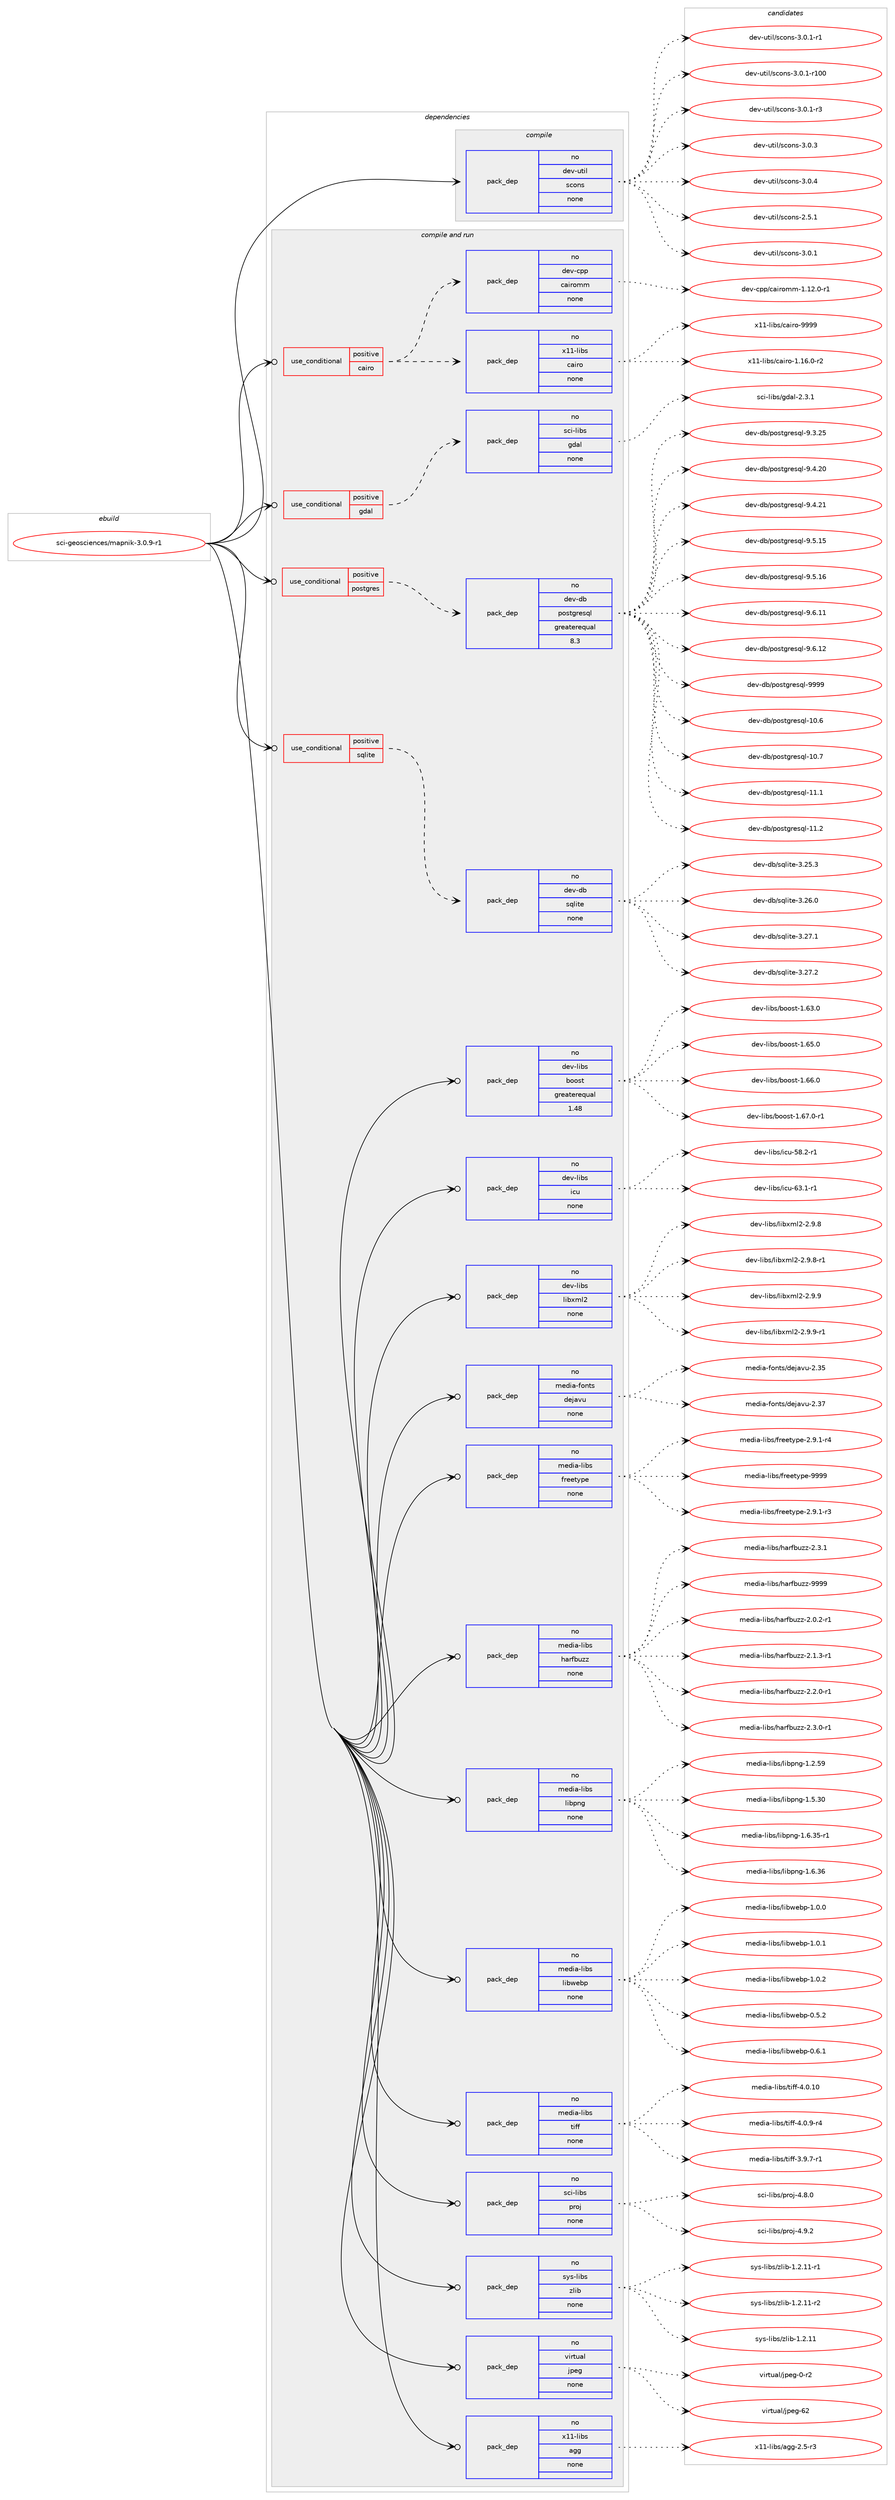 digraph prolog {

# *************
# Graph options
# *************

newrank=true;
concentrate=true;
compound=true;
graph [rankdir=LR,fontname=Helvetica,fontsize=10,ranksep=1.5];#, ranksep=2.5, nodesep=0.2];
edge  [arrowhead=vee];
node  [fontname=Helvetica,fontsize=10];

# **********
# The ebuild
# **********

subgraph cluster_leftcol {
color=gray;
rank=same;
label=<<i>ebuild</i>>;
id [label="sci-geosciences/mapnik-3.0.9-r1", color=red, width=4, href="../sci-geosciences/mapnik-3.0.9-r1.svg"];
}

# ****************
# The dependencies
# ****************

subgraph cluster_midcol {
color=gray;
label=<<i>dependencies</i>>;
subgraph cluster_compile {
fillcolor="#eeeeee";
style=filled;
label=<<i>compile</i>>;
subgraph pack1210472 {
dependency1691012 [label=<<TABLE BORDER="0" CELLBORDER="1" CELLSPACING="0" CELLPADDING="4" WIDTH="220"><TR><TD ROWSPAN="6" CELLPADDING="30">pack_dep</TD></TR><TR><TD WIDTH="110">no</TD></TR><TR><TD>dev-util</TD></TR><TR><TD>scons</TD></TR><TR><TD>none</TD></TR><TR><TD></TD></TR></TABLE>>, shape=none, color=blue];
}
id:e -> dependency1691012:w [weight=20,style="solid",arrowhead="vee"];
}
subgraph cluster_compileandrun {
fillcolor="#eeeeee";
style=filled;
label=<<i>compile and run</i>>;
subgraph cond452834 {
dependency1691013 [label=<<TABLE BORDER="0" CELLBORDER="1" CELLSPACING="0" CELLPADDING="4"><TR><TD ROWSPAN="3" CELLPADDING="10">use_conditional</TD></TR><TR><TD>positive</TD></TR><TR><TD>cairo</TD></TR></TABLE>>, shape=none, color=red];
subgraph pack1210473 {
dependency1691014 [label=<<TABLE BORDER="0" CELLBORDER="1" CELLSPACING="0" CELLPADDING="4" WIDTH="220"><TR><TD ROWSPAN="6" CELLPADDING="30">pack_dep</TD></TR><TR><TD WIDTH="110">no</TD></TR><TR><TD>x11-libs</TD></TR><TR><TD>cairo</TD></TR><TR><TD>none</TD></TR><TR><TD></TD></TR></TABLE>>, shape=none, color=blue];
}
dependency1691013:e -> dependency1691014:w [weight=20,style="dashed",arrowhead="vee"];
subgraph pack1210474 {
dependency1691015 [label=<<TABLE BORDER="0" CELLBORDER="1" CELLSPACING="0" CELLPADDING="4" WIDTH="220"><TR><TD ROWSPAN="6" CELLPADDING="30">pack_dep</TD></TR><TR><TD WIDTH="110">no</TD></TR><TR><TD>dev-cpp</TD></TR><TR><TD>cairomm</TD></TR><TR><TD>none</TD></TR><TR><TD></TD></TR></TABLE>>, shape=none, color=blue];
}
dependency1691013:e -> dependency1691015:w [weight=20,style="dashed",arrowhead="vee"];
}
id:e -> dependency1691013:w [weight=20,style="solid",arrowhead="odotvee"];
subgraph cond452835 {
dependency1691016 [label=<<TABLE BORDER="0" CELLBORDER="1" CELLSPACING="0" CELLPADDING="4"><TR><TD ROWSPAN="3" CELLPADDING="10">use_conditional</TD></TR><TR><TD>positive</TD></TR><TR><TD>gdal</TD></TR></TABLE>>, shape=none, color=red];
subgraph pack1210475 {
dependency1691017 [label=<<TABLE BORDER="0" CELLBORDER="1" CELLSPACING="0" CELLPADDING="4" WIDTH="220"><TR><TD ROWSPAN="6" CELLPADDING="30">pack_dep</TD></TR><TR><TD WIDTH="110">no</TD></TR><TR><TD>sci-libs</TD></TR><TR><TD>gdal</TD></TR><TR><TD>none</TD></TR><TR><TD></TD></TR></TABLE>>, shape=none, color=blue];
}
dependency1691016:e -> dependency1691017:w [weight=20,style="dashed",arrowhead="vee"];
}
id:e -> dependency1691016:w [weight=20,style="solid",arrowhead="odotvee"];
subgraph cond452836 {
dependency1691018 [label=<<TABLE BORDER="0" CELLBORDER="1" CELLSPACING="0" CELLPADDING="4"><TR><TD ROWSPAN="3" CELLPADDING="10">use_conditional</TD></TR><TR><TD>positive</TD></TR><TR><TD>postgres</TD></TR></TABLE>>, shape=none, color=red];
subgraph pack1210476 {
dependency1691019 [label=<<TABLE BORDER="0" CELLBORDER="1" CELLSPACING="0" CELLPADDING="4" WIDTH="220"><TR><TD ROWSPAN="6" CELLPADDING="30">pack_dep</TD></TR><TR><TD WIDTH="110">no</TD></TR><TR><TD>dev-db</TD></TR><TR><TD>postgresql</TD></TR><TR><TD>greaterequal</TD></TR><TR><TD>8.3</TD></TR></TABLE>>, shape=none, color=blue];
}
dependency1691018:e -> dependency1691019:w [weight=20,style="dashed",arrowhead="vee"];
}
id:e -> dependency1691018:w [weight=20,style="solid",arrowhead="odotvee"];
subgraph cond452837 {
dependency1691020 [label=<<TABLE BORDER="0" CELLBORDER="1" CELLSPACING="0" CELLPADDING="4"><TR><TD ROWSPAN="3" CELLPADDING="10">use_conditional</TD></TR><TR><TD>positive</TD></TR><TR><TD>sqlite</TD></TR></TABLE>>, shape=none, color=red];
subgraph pack1210477 {
dependency1691021 [label=<<TABLE BORDER="0" CELLBORDER="1" CELLSPACING="0" CELLPADDING="4" WIDTH="220"><TR><TD ROWSPAN="6" CELLPADDING="30">pack_dep</TD></TR><TR><TD WIDTH="110">no</TD></TR><TR><TD>dev-db</TD></TR><TR><TD>sqlite</TD></TR><TR><TD>none</TD></TR><TR><TD></TD></TR></TABLE>>, shape=none, color=blue];
}
dependency1691020:e -> dependency1691021:w [weight=20,style="dashed",arrowhead="vee"];
}
id:e -> dependency1691020:w [weight=20,style="solid",arrowhead="odotvee"];
subgraph pack1210478 {
dependency1691022 [label=<<TABLE BORDER="0" CELLBORDER="1" CELLSPACING="0" CELLPADDING="4" WIDTH="220"><TR><TD ROWSPAN="6" CELLPADDING="30">pack_dep</TD></TR><TR><TD WIDTH="110">no</TD></TR><TR><TD>dev-libs</TD></TR><TR><TD>boost</TD></TR><TR><TD>greaterequal</TD></TR><TR><TD>1.48</TD></TR></TABLE>>, shape=none, color=blue];
}
id:e -> dependency1691022:w [weight=20,style="solid",arrowhead="odotvee"];
subgraph pack1210479 {
dependency1691023 [label=<<TABLE BORDER="0" CELLBORDER="1" CELLSPACING="0" CELLPADDING="4" WIDTH="220"><TR><TD ROWSPAN="6" CELLPADDING="30">pack_dep</TD></TR><TR><TD WIDTH="110">no</TD></TR><TR><TD>dev-libs</TD></TR><TR><TD>icu</TD></TR><TR><TD>none</TD></TR><TR><TD></TD></TR></TABLE>>, shape=none, color=blue];
}
id:e -> dependency1691023:w [weight=20,style="solid",arrowhead="odotvee"];
subgraph pack1210480 {
dependency1691024 [label=<<TABLE BORDER="0" CELLBORDER="1" CELLSPACING="0" CELLPADDING="4" WIDTH="220"><TR><TD ROWSPAN="6" CELLPADDING="30">pack_dep</TD></TR><TR><TD WIDTH="110">no</TD></TR><TR><TD>dev-libs</TD></TR><TR><TD>libxml2</TD></TR><TR><TD>none</TD></TR><TR><TD></TD></TR></TABLE>>, shape=none, color=blue];
}
id:e -> dependency1691024:w [weight=20,style="solid",arrowhead="odotvee"];
subgraph pack1210481 {
dependency1691025 [label=<<TABLE BORDER="0" CELLBORDER="1" CELLSPACING="0" CELLPADDING="4" WIDTH="220"><TR><TD ROWSPAN="6" CELLPADDING="30">pack_dep</TD></TR><TR><TD WIDTH="110">no</TD></TR><TR><TD>media-fonts</TD></TR><TR><TD>dejavu</TD></TR><TR><TD>none</TD></TR><TR><TD></TD></TR></TABLE>>, shape=none, color=blue];
}
id:e -> dependency1691025:w [weight=20,style="solid",arrowhead="odotvee"];
subgraph pack1210482 {
dependency1691026 [label=<<TABLE BORDER="0" CELLBORDER="1" CELLSPACING="0" CELLPADDING="4" WIDTH="220"><TR><TD ROWSPAN="6" CELLPADDING="30">pack_dep</TD></TR><TR><TD WIDTH="110">no</TD></TR><TR><TD>media-libs</TD></TR><TR><TD>freetype</TD></TR><TR><TD>none</TD></TR><TR><TD></TD></TR></TABLE>>, shape=none, color=blue];
}
id:e -> dependency1691026:w [weight=20,style="solid",arrowhead="odotvee"];
subgraph pack1210483 {
dependency1691027 [label=<<TABLE BORDER="0" CELLBORDER="1" CELLSPACING="0" CELLPADDING="4" WIDTH="220"><TR><TD ROWSPAN="6" CELLPADDING="30">pack_dep</TD></TR><TR><TD WIDTH="110">no</TD></TR><TR><TD>media-libs</TD></TR><TR><TD>harfbuzz</TD></TR><TR><TD>none</TD></TR><TR><TD></TD></TR></TABLE>>, shape=none, color=blue];
}
id:e -> dependency1691027:w [weight=20,style="solid",arrowhead="odotvee"];
subgraph pack1210484 {
dependency1691028 [label=<<TABLE BORDER="0" CELLBORDER="1" CELLSPACING="0" CELLPADDING="4" WIDTH="220"><TR><TD ROWSPAN="6" CELLPADDING="30">pack_dep</TD></TR><TR><TD WIDTH="110">no</TD></TR><TR><TD>media-libs</TD></TR><TR><TD>libpng</TD></TR><TR><TD>none</TD></TR><TR><TD></TD></TR></TABLE>>, shape=none, color=blue];
}
id:e -> dependency1691028:w [weight=20,style="solid",arrowhead="odotvee"];
subgraph pack1210485 {
dependency1691029 [label=<<TABLE BORDER="0" CELLBORDER="1" CELLSPACING="0" CELLPADDING="4" WIDTH="220"><TR><TD ROWSPAN="6" CELLPADDING="30">pack_dep</TD></TR><TR><TD WIDTH="110">no</TD></TR><TR><TD>media-libs</TD></TR><TR><TD>libwebp</TD></TR><TR><TD>none</TD></TR><TR><TD></TD></TR></TABLE>>, shape=none, color=blue];
}
id:e -> dependency1691029:w [weight=20,style="solid",arrowhead="odotvee"];
subgraph pack1210486 {
dependency1691030 [label=<<TABLE BORDER="0" CELLBORDER="1" CELLSPACING="0" CELLPADDING="4" WIDTH="220"><TR><TD ROWSPAN="6" CELLPADDING="30">pack_dep</TD></TR><TR><TD WIDTH="110">no</TD></TR><TR><TD>media-libs</TD></TR><TR><TD>tiff</TD></TR><TR><TD>none</TD></TR><TR><TD></TD></TR></TABLE>>, shape=none, color=blue];
}
id:e -> dependency1691030:w [weight=20,style="solid",arrowhead="odotvee"];
subgraph pack1210487 {
dependency1691031 [label=<<TABLE BORDER="0" CELLBORDER="1" CELLSPACING="0" CELLPADDING="4" WIDTH="220"><TR><TD ROWSPAN="6" CELLPADDING="30">pack_dep</TD></TR><TR><TD WIDTH="110">no</TD></TR><TR><TD>sci-libs</TD></TR><TR><TD>proj</TD></TR><TR><TD>none</TD></TR><TR><TD></TD></TR></TABLE>>, shape=none, color=blue];
}
id:e -> dependency1691031:w [weight=20,style="solid",arrowhead="odotvee"];
subgraph pack1210488 {
dependency1691032 [label=<<TABLE BORDER="0" CELLBORDER="1" CELLSPACING="0" CELLPADDING="4" WIDTH="220"><TR><TD ROWSPAN="6" CELLPADDING="30">pack_dep</TD></TR><TR><TD WIDTH="110">no</TD></TR><TR><TD>sys-libs</TD></TR><TR><TD>zlib</TD></TR><TR><TD>none</TD></TR><TR><TD></TD></TR></TABLE>>, shape=none, color=blue];
}
id:e -> dependency1691032:w [weight=20,style="solid",arrowhead="odotvee"];
subgraph pack1210489 {
dependency1691033 [label=<<TABLE BORDER="0" CELLBORDER="1" CELLSPACING="0" CELLPADDING="4" WIDTH="220"><TR><TD ROWSPAN="6" CELLPADDING="30">pack_dep</TD></TR><TR><TD WIDTH="110">no</TD></TR><TR><TD>virtual</TD></TR><TR><TD>jpeg</TD></TR><TR><TD>none</TD></TR><TR><TD></TD></TR></TABLE>>, shape=none, color=blue];
}
id:e -> dependency1691033:w [weight=20,style="solid",arrowhead="odotvee"];
subgraph pack1210490 {
dependency1691034 [label=<<TABLE BORDER="0" CELLBORDER="1" CELLSPACING="0" CELLPADDING="4" WIDTH="220"><TR><TD ROWSPAN="6" CELLPADDING="30">pack_dep</TD></TR><TR><TD WIDTH="110">no</TD></TR><TR><TD>x11-libs</TD></TR><TR><TD>agg</TD></TR><TR><TD>none</TD></TR><TR><TD></TD></TR></TABLE>>, shape=none, color=blue];
}
id:e -> dependency1691034:w [weight=20,style="solid",arrowhead="odotvee"];
}
subgraph cluster_run {
fillcolor="#eeeeee";
style=filled;
label=<<i>run</i>>;
}
}

# **************
# The candidates
# **************

subgraph cluster_choices {
rank=same;
color=gray;
label=<<i>candidates</i>>;

subgraph choice1210472 {
color=black;
nodesep=1;
choice100101118451171161051084711599111110115455046534649 [label="dev-util/scons-2.5.1", color=red, width=4,href="../dev-util/scons-2.5.1.svg"];
choice100101118451171161051084711599111110115455146484649 [label="dev-util/scons-3.0.1", color=red, width=4,href="../dev-util/scons-3.0.1.svg"];
choice1001011184511711610510847115991111101154551464846494511449 [label="dev-util/scons-3.0.1-r1", color=red, width=4,href="../dev-util/scons-3.0.1-r1.svg"];
choice10010111845117116105108471159911111011545514648464945114494848 [label="dev-util/scons-3.0.1-r100", color=red, width=4,href="../dev-util/scons-3.0.1-r100.svg"];
choice1001011184511711610510847115991111101154551464846494511451 [label="dev-util/scons-3.0.1-r3", color=red, width=4,href="../dev-util/scons-3.0.1-r3.svg"];
choice100101118451171161051084711599111110115455146484651 [label="dev-util/scons-3.0.3", color=red, width=4,href="../dev-util/scons-3.0.3.svg"];
choice100101118451171161051084711599111110115455146484652 [label="dev-util/scons-3.0.4", color=red, width=4,href="../dev-util/scons-3.0.4.svg"];
dependency1691012:e -> choice100101118451171161051084711599111110115455046534649:w [style=dotted,weight="100"];
dependency1691012:e -> choice100101118451171161051084711599111110115455146484649:w [style=dotted,weight="100"];
dependency1691012:e -> choice1001011184511711610510847115991111101154551464846494511449:w [style=dotted,weight="100"];
dependency1691012:e -> choice10010111845117116105108471159911111011545514648464945114494848:w [style=dotted,weight="100"];
dependency1691012:e -> choice1001011184511711610510847115991111101154551464846494511451:w [style=dotted,weight="100"];
dependency1691012:e -> choice100101118451171161051084711599111110115455146484651:w [style=dotted,weight="100"];
dependency1691012:e -> choice100101118451171161051084711599111110115455146484652:w [style=dotted,weight="100"];
}
subgraph choice1210473 {
color=black;
nodesep=1;
choice12049494510810598115479997105114111454946495446484511450 [label="x11-libs/cairo-1.16.0-r2", color=red, width=4,href="../x11-libs/cairo-1.16.0-r2.svg"];
choice120494945108105981154799971051141114557575757 [label="x11-libs/cairo-9999", color=red, width=4,href="../x11-libs/cairo-9999.svg"];
dependency1691014:e -> choice12049494510810598115479997105114111454946495446484511450:w [style=dotted,weight="100"];
dependency1691014:e -> choice120494945108105981154799971051141114557575757:w [style=dotted,weight="100"];
}
subgraph choice1210474 {
color=black;
nodesep=1;
choice1001011184599112112479997105114111109109454946495046484511449 [label="dev-cpp/cairomm-1.12.0-r1", color=red, width=4,href="../dev-cpp/cairomm-1.12.0-r1.svg"];
dependency1691015:e -> choice1001011184599112112479997105114111109109454946495046484511449:w [style=dotted,weight="100"];
}
subgraph choice1210475 {
color=black;
nodesep=1;
choice1159910545108105981154710310097108455046514649 [label="sci-libs/gdal-2.3.1", color=red, width=4,href="../sci-libs/gdal-2.3.1.svg"];
dependency1691017:e -> choice1159910545108105981154710310097108455046514649:w [style=dotted,weight="100"];
}
subgraph choice1210476 {
color=black;
nodesep=1;
choice1001011184510098471121111151161031141011151131084549484654 [label="dev-db/postgresql-10.6", color=red, width=4,href="../dev-db/postgresql-10.6.svg"];
choice1001011184510098471121111151161031141011151131084549484655 [label="dev-db/postgresql-10.7", color=red, width=4,href="../dev-db/postgresql-10.7.svg"];
choice1001011184510098471121111151161031141011151131084549494649 [label="dev-db/postgresql-11.1", color=red, width=4,href="../dev-db/postgresql-11.1.svg"];
choice1001011184510098471121111151161031141011151131084549494650 [label="dev-db/postgresql-11.2", color=red, width=4,href="../dev-db/postgresql-11.2.svg"];
choice10010111845100984711211111511610311410111511310845574651465053 [label="dev-db/postgresql-9.3.25", color=red, width=4,href="../dev-db/postgresql-9.3.25.svg"];
choice10010111845100984711211111511610311410111511310845574652465048 [label="dev-db/postgresql-9.4.20", color=red, width=4,href="../dev-db/postgresql-9.4.20.svg"];
choice10010111845100984711211111511610311410111511310845574652465049 [label="dev-db/postgresql-9.4.21", color=red, width=4,href="../dev-db/postgresql-9.4.21.svg"];
choice10010111845100984711211111511610311410111511310845574653464953 [label="dev-db/postgresql-9.5.15", color=red, width=4,href="../dev-db/postgresql-9.5.15.svg"];
choice10010111845100984711211111511610311410111511310845574653464954 [label="dev-db/postgresql-9.5.16", color=red, width=4,href="../dev-db/postgresql-9.5.16.svg"];
choice10010111845100984711211111511610311410111511310845574654464949 [label="dev-db/postgresql-9.6.11", color=red, width=4,href="../dev-db/postgresql-9.6.11.svg"];
choice10010111845100984711211111511610311410111511310845574654464950 [label="dev-db/postgresql-9.6.12", color=red, width=4,href="../dev-db/postgresql-9.6.12.svg"];
choice1001011184510098471121111151161031141011151131084557575757 [label="dev-db/postgresql-9999", color=red, width=4,href="../dev-db/postgresql-9999.svg"];
dependency1691019:e -> choice1001011184510098471121111151161031141011151131084549484654:w [style=dotted,weight="100"];
dependency1691019:e -> choice1001011184510098471121111151161031141011151131084549484655:w [style=dotted,weight="100"];
dependency1691019:e -> choice1001011184510098471121111151161031141011151131084549494649:w [style=dotted,weight="100"];
dependency1691019:e -> choice1001011184510098471121111151161031141011151131084549494650:w [style=dotted,weight="100"];
dependency1691019:e -> choice10010111845100984711211111511610311410111511310845574651465053:w [style=dotted,weight="100"];
dependency1691019:e -> choice10010111845100984711211111511610311410111511310845574652465048:w [style=dotted,weight="100"];
dependency1691019:e -> choice10010111845100984711211111511610311410111511310845574652465049:w [style=dotted,weight="100"];
dependency1691019:e -> choice10010111845100984711211111511610311410111511310845574653464953:w [style=dotted,weight="100"];
dependency1691019:e -> choice10010111845100984711211111511610311410111511310845574653464954:w [style=dotted,weight="100"];
dependency1691019:e -> choice10010111845100984711211111511610311410111511310845574654464949:w [style=dotted,weight="100"];
dependency1691019:e -> choice10010111845100984711211111511610311410111511310845574654464950:w [style=dotted,weight="100"];
dependency1691019:e -> choice1001011184510098471121111151161031141011151131084557575757:w [style=dotted,weight="100"];
}
subgraph choice1210477 {
color=black;
nodesep=1;
choice10010111845100984711511310810511610145514650534651 [label="dev-db/sqlite-3.25.3", color=red, width=4,href="../dev-db/sqlite-3.25.3.svg"];
choice10010111845100984711511310810511610145514650544648 [label="dev-db/sqlite-3.26.0", color=red, width=4,href="../dev-db/sqlite-3.26.0.svg"];
choice10010111845100984711511310810511610145514650554649 [label="dev-db/sqlite-3.27.1", color=red, width=4,href="../dev-db/sqlite-3.27.1.svg"];
choice10010111845100984711511310810511610145514650554650 [label="dev-db/sqlite-3.27.2", color=red, width=4,href="../dev-db/sqlite-3.27.2.svg"];
dependency1691021:e -> choice10010111845100984711511310810511610145514650534651:w [style=dotted,weight="100"];
dependency1691021:e -> choice10010111845100984711511310810511610145514650544648:w [style=dotted,weight="100"];
dependency1691021:e -> choice10010111845100984711511310810511610145514650554649:w [style=dotted,weight="100"];
dependency1691021:e -> choice10010111845100984711511310810511610145514650554650:w [style=dotted,weight="100"];
}
subgraph choice1210478 {
color=black;
nodesep=1;
choice1001011184510810598115479811111111511645494654514648 [label="dev-libs/boost-1.63.0", color=red, width=4,href="../dev-libs/boost-1.63.0.svg"];
choice1001011184510810598115479811111111511645494654534648 [label="dev-libs/boost-1.65.0", color=red, width=4,href="../dev-libs/boost-1.65.0.svg"];
choice1001011184510810598115479811111111511645494654544648 [label="dev-libs/boost-1.66.0", color=red, width=4,href="../dev-libs/boost-1.66.0.svg"];
choice10010111845108105981154798111111115116454946545546484511449 [label="dev-libs/boost-1.67.0-r1", color=red, width=4,href="../dev-libs/boost-1.67.0-r1.svg"];
dependency1691022:e -> choice1001011184510810598115479811111111511645494654514648:w [style=dotted,weight="100"];
dependency1691022:e -> choice1001011184510810598115479811111111511645494654534648:w [style=dotted,weight="100"];
dependency1691022:e -> choice1001011184510810598115479811111111511645494654544648:w [style=dotted,weight="100"];
dependency1691022:e -> choice10010111845108105981154798111111115116454946545546484511449:w [style=dotted,weight="100"];
}
subgraph choice1210479 {
color=black;
nodesep=1;
choice1001011184510810598115471059911745535646504511449 [label="dev-libs/icu-58.2-r1", color=red, width=4,href="../dev-libs/icu-58.2-r1.svg"];
choice1001011184510810598115471059911745545146494511449 [label="dev-libs/icu-63.1-r1", color=red, width=4,href="../dev-libs/icu-63.1-r1.svg"];
dependency1691023:e -> choice1001011184510810598115471059911745535646504511449:w [style=dotted,weight="100"];
dependency1691023:e -> choice1001011184510810598115471059911745545146494511449:w [style=dotted,weight="100"];
}
subgraph choice1210480 {
color=black;
nodesep=1;
choice1001011184510810598115471081059812010910850455046574656 [label="dev-libs/libxml2-2.9.8", color=red, width=4,href="../dev-libs/libxml2-2.9.8.svg"];
choice10010111845108105981154710810598120109108504550465746564511449 [label="dev-libs/libxml2-2.9.8-r1", color=red, width=4,href="../dev-libs/libxml2-2.9.8-r1.svg"];
choice1001011184510810598115471081059812010910850455046574657 [label="dev-libs/libxml2-2.9.9", color=red, width=4,href="../dev-libs/libxml2-2.9.9.svg"];
choice10010111845108105981154710810598120109108504550465746574511449 [label="dev-libs/libxml2-2.9.9-r1", color=red, width=4,href="../dev-libs/libxml2-2.9.9-r1.svg"];
dependency1691024:e -> choice1001011184510810598115471081059812010910850455046574656:w [style=dotted,weight="100"];
dependency1691024:e -> choice10010111845108105981154710810598120109108504550465746564511449:w [style=dotted,weight="100"];
dependency1691024:e -> choice1001011184510810598115471081059812010910850455046574657:w [style=dotted,weight="100"];
dependency1691024:e -> choice10010111845108105981154710810598120109108504550465746574511449:w [style=dotted,weight="100"];
}
subgraph choice1210481 {
color=black;
nodesep=1;
choice109101100105974510211111011611547100101106971181174550465153 [label="media-fonts/dejavu-2.35", color=red, width=4,href="../media-fonts/dejavu-2.35.svg"];
choice109101100105974510211111011611547100101106971181174550465155 [label="media-fonts/dejavu-2.37", color=red, width=4,href="../media-fonts/dejavu-2.37.svg"];
dependency1691025:e -> choice109101100105974510211111011611547100101106971181174550465153:w [style=dotted,weight="100"];
dependency1691025:e -> choice109101100105974510211111011611547100101106971181174550465155:w [style=dotted,weight="100"];
}
subgraph choice1210482 {
color=black;
nodesep=1;
choice109101100105974510810598115471021141011011161211121014550465746494511451 [label="media-libs/freetype-2.9.1-r3", color=red, width=4,href="../media-libs/freetype-2.9.1-r3.svg"];
choice109101100105974510810598115471021141011011161211121014550465746494511452 [label="media-libs/freetype-2.9.1-r4", color=red, width=4,href="../media-libs/freetype-2.9.1-r4.svg"];
choice109101100105974510810598115471021141011011161211121014557575757 [label="media-libs/freetype-9999", color=red, width=4,href="../media-libs/freetype-9999.svg"];
dependency1691026:e -> choice109101100105974510810598115471021141011011161211121014550465746494511451:w [style=dotted,weight="100"];
dependency1691026:e -> choice109101100105974510810598115471021141011011161211121014550465746494511452:w [style=dotted,weight="100"];
dependency1691026:e -> choice109101100105974510810598115471021141011011161211121014557575757:w [style=dotted,weight="100"];
}
subgraph choice1210483 {
color=black;
nodesep=1;
choice1091011001059745108105981154710497114102981171221224550464846504511449 [label="media-libs/harfbuzz-2.0.2-r1", color=red, width=4,href="../media-libs/harfbuzz-2.0.2-r1.svg"];
choice1091011001059745108105981154710497114102981171221224550464946514511449 [label="media-libs/harfbuzz-2.1.3-r1", color=red, width=4,href="../media-libs/harfbuzz-2.1.3-r1.svg"];
choice1091011001059745108105981154710497114102981171221224550465046484511449 [label="media-libs/harfbuzz-2.2.0-r1", color=red, width=4,href="../media-libs/harfbuzz-2.2.0-r1.svg"];
choice1091011001059745108105981154710497114102981171221224550465146484511449 [label="media-libs/harfbuzz-2.3.0-r1", color=red, width=4,href="../media-libs/harfbuzz-2.3.0-r1.svg"];
choice109101100105974510810598115471049711410298117122122455046514649 [label="media-libs/harfbuzz-2.3.1", color=red, width=4,href="../media-libs/harfbuzz-2.3.1.svg"];
choice1091011001059745108105981154710497114102981171221224557575757 [label="media-libs/harfbuzz-9999", color=red, width=4,href="../media-libs/harfbuzz-9999.svg"];
dependency1691027:e -> choice1091011001059745108105981154710497114102981171221224550464846504511449:w [style=dotted,weight="100"];
dependency1691027:e -> choice1091011001059745108105981154710497114102981171221224550464946514511449:w [style=dotted,weight="100"];
dependency1691027:e -> choice1091011001059745108105981154710497114102981171221224550465046484511449:w [style=dotted,weight="100"];
dependency1691027:e -> choice1091011001059745108105981154710497114102981171221224550465146484511449:w [style=dotted,weight="100"];
dependency1691027:e -> choice109101100105974510810598115471049711410298117122122455046514649:w [style=dotted,weight="100"];
dependency1691027:e -> choice1091011001059745108105981154710497114102981171221224557575757:w [style=dotted,weight="100"];
}
subgraph choice1210484 {
color=black;
nodesep=1;
choice109101100105974510810598115471081059811211010345494650465357 [label="media-libs/libpng-1.2.59", color=red, width=4,href="../media-libs/libpng-1.2.59.svg"];
choice109101100105974510810598115471081059811211010345494653465148 [label="media-libs/libpng-1.5.30", color=red, width=4,href="../media-libs/libpng-1.5.30.svg"];
choice1091011001059745108105981154710810598112110103454946544651534511449 [label="media-libs/libpng-1.6.35-r1", color=red, width=4,href="../media-libs/libpng-1.6.35-r1.svg"];
choice109101100105974510810598115471081059811211010345494654465154 [label="media-libs/libpng-1.6.36", color=red, width=4,href="../media-libs/libpng-1.6.36.svg"];
dependency1691028:e -> choice109101100105974510810598115471081059811211010345494650465357:w [style=dotted,weight="100"];
dependency1691028:e -> choice109101100105974510810598115471081059811211010345494653465148:w [style=dotted,weight="100"];
dependency1691028:e -> choice1091011001059745108105981154710810598112110103454946544651534511449:w [style=dotted,weight="100"];
dependency1691028:e -> choice109101100105974510810598115471081059811211010345494654465154:w [style=dotted,weight="100"];
}
subgraph choice1210485 {
color=black;
nodesep=1;
choice109101100105974510810598115471081059811910198112454846534650 [label="media-libs/libwebp-0.5.2", color=red, width=4,href="../media-libs/libwebp-0.5.2.svg"];
choice109101100105974510810598115471081059811910198112454846544649 [label="media-libs/libwebp-0.6.1", color=red, width=4,href="../media-libs/libwebp-0.6.1.svg"];
choice109101100105974510810598115471081059811910198112454946484648 [label="media-libs/libwebp-1.0.0", color=red, width=4,href="../media-libs/libwebp-1.0.0.svg"];
choice109101100105974510810598115471081059811910198112454946484649 [label="media-libs/libwebp-1.0.1", color=red, width=4,href="../media-libs/libwebp-1.0.1.svg"];
choice109101100105974510810598115471081059811910198112454946484650 [label="media-libs/libwebp-1.0.2", color=red, width=4,href="../media-libs/libwebp-1.0.2.svg"];
dependency1691029:e -> choice109101100105974510810598115471081059811910198112454846534650:w [style=dotted,weight="100"];
dependency1691029:e -> choice109101100105974510810598115471081059811910198112454846544649:w [style=dotted,weight="100"];
dependency1691029:e -> choice109101100105974510810598115471081059811910198112454946484648:w [style=dotted,weight="100"];
dependency1691029:e -> choice109101100105974510810598115471081059811910198112454946484649:w [style=dotted,weight="100"];
dependency1691029:e -> choice109101100105974510810598115471081059811910198112454946484650:w [style=dotted,weight="100"];
}
subgraph choice1210486 {
color=black;
nodesep=1;
choice109101100105974510810598115471161051021024551465746554511449 [label="media-libs/tiff-3.9.7-r1", color=red, width=4,href="../media-libs/tiff-3.9.7-r1.svg"];
choice1091011001059745108105981154711610510210245524648464948 [label="media-libs/tiff-4.0.10", color=red, width=4,href="../media-libs/tiff-4.0.10.svg"];
choice109101100105974510810598115471161051021024552464846574511452 [label="media-libs/tiff-4.0.9-r4", color=red, width=4,href="../media-libs/tiff-4.0.9-r4.svg"];
dependency1691030:e -> choice109101100105974510810598115471161051021024551465746554511449:w [style=dotted,weight="100"];
dependency1691030:e -> choice1091011001059745108105981154711610510210245524648464948:w [style=dotted,weight="100"];
dependency1691030:e -> choice109101100105974510810598115471161051021024552464846574511452:w [style=dotted,weight="100"];
}
subgraph choice1210487 {
color=black;
nodesep=1;
choice11599105451081059811547112114111106455246564648 [label="sci-libs/proj-4.8.0", color=red, width=4,href="../sci-libs/proj-4.8.0.svg"];
choice11599105451081059811547112114111106455246574650 [label="sci-libs/proj-4.9.2", color=red, width=4,href="../sci-libs/proj-4.9.2.svg"];
dependency1691031:e -> choice11599105451081059811547112114111106455246564648:w [style=dotted,weight="100"];
dependency1691031:e -> choice11599105451081059811547112114111106455246574650:w [style=dotted,weight="100"];
}
subgraph choice1210488 {
color=black;
nodesep=1;
choice1151211154510810598115471221081059845494650464949 [label="sys-libs/zlib-1.2.11", color=red, width=4,href="../sys-libs/zlib-1.2.11.svg"];
choice11512111545108105981154712210810598454946504649494511449 [label="sys-libs/zlib-1.2.11-r1", color=red, width=4,href="../sys-libs/zlib-1.2.11-r1.svg"];
choice11512111545108105981154712210810598454946504649494511450 [label="sys-libs/zlib-1.2.11-r2", color=red, width=4,href="../sys-libs/zlib-1.2.11-r2.svg"];
dependency1691032:e -> choice1151211154510810598115471221081059845494650464949:w [style=dotted,weight="100"];
dependency1691032:e -> choice11512111545108105981154712210810598454946504649494511449:w [style=dotted,weight="100"];
dependency1691032:e -> choice11512111545108105981154712210810598454946504649494511450:w [style=dotted,weight="100"];
}
subgraph choice1210489 {
color=black;
nodesep=1;
choice118105114116117971084710611210110345484511450 [label="virtual/jpeg-0-r2", color=red, width=4,href="../virtual/jpeg-0-r2.svg"];
choice1181051141161179710847106112101103455450 [label="virtual/jpeg-62", color=red, width=4,href="../virtual/jpeg-62.svg"];
dependency1691033:e -> choice118105114116117971084710611210110345484511450:w [style=dotted,weight="100"];
dependency1691033:e -> choice1181051141161179710847106112101103455450:w [style=dotted,weight="100"];
}
subgraph choice1210490 {
color=black;
nodesep=1;
choice120494945108105981154797103103455046534511451 [label="x11-libs/agg-2.5-r3", color=red, width=4,href="../x11-libs/agg-2.5-r3.svg"];
dependency1691034:e -> choice120494945108105981154797103103455046534511451:w [style=dotted,weight="100"];
}
}

}

